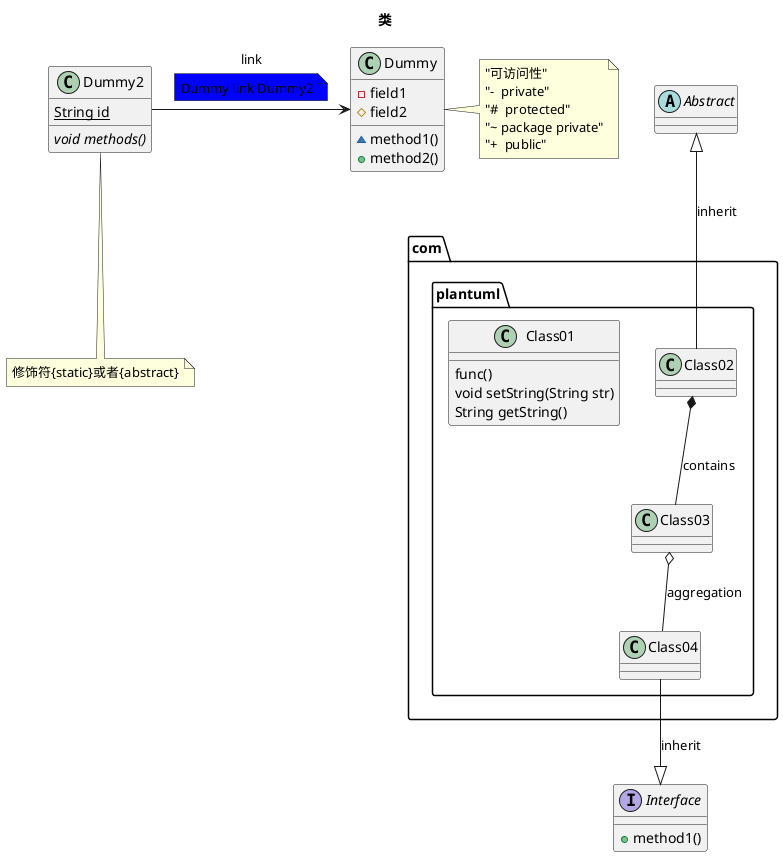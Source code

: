 @startuml
title 类

abstract class Abstract
interface Interface {
    +method1()
}
package com.plantuml {
    Abstract <|-- Class02:inherit
    Class02 *-- Class03:contains
    Class03 o-- Class04:aggregation
    Class04 --|> Interface:inherit

    Class01 : func()
    Class01 : void setString(String str)
    Class01 : String getString()
}

class Dummy {
    -field1
    #field2
    ~method1()
    +method2()
}
note right of Dummy
    "可访问性"
    "-  private"
    "#  protected"
    "~ package private"
    "+  public"
end note

class Dummy2 {
    {static} String id
    {abstract} void methods()
}
note bottom of Dummy2
    修饰符{static}或者{abstract}
end note

Dummy2 -> Dummy:link
note on link #blue:Dummy link Dummy2

@enduml